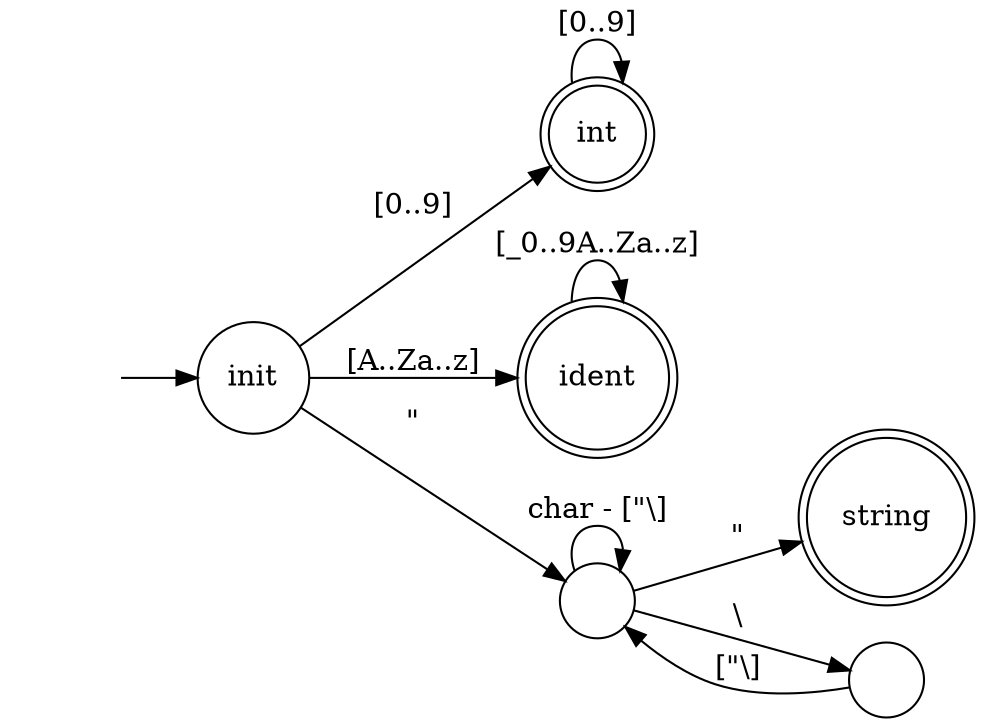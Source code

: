 digraph {

rankdir = LR ;

start[label = "", shape = "plaintext"]

init[shape = "circle"] ;
int[label = "int", shape = "doublecircle"] ;
ident[label = "ident", shape = "doublecircle"] ;

string[label = "string", shape = "doublecircle"] ;
string1[label = "", shape = "circle"] ;
string2[label = "", shape = "circle"] ;

start -> init ;

init -> int [label = "[0..9]"] ;
int  -> int [label = "[0..9]"] ;

init  -> ident [label = "[A..Za..z]"] ;
ident -> ident [label = "[_0..9A..Za..z]"] ;

init -> string1 [label = "\""] ;
string1  -> string1 [label = "char - [\"\\]"] ;
string1  -> string  [label = "\""] ;
string1  -> string2 [label = "\\"] ;
string2  -> string1 [label = "[\"\\]"] ;

}

